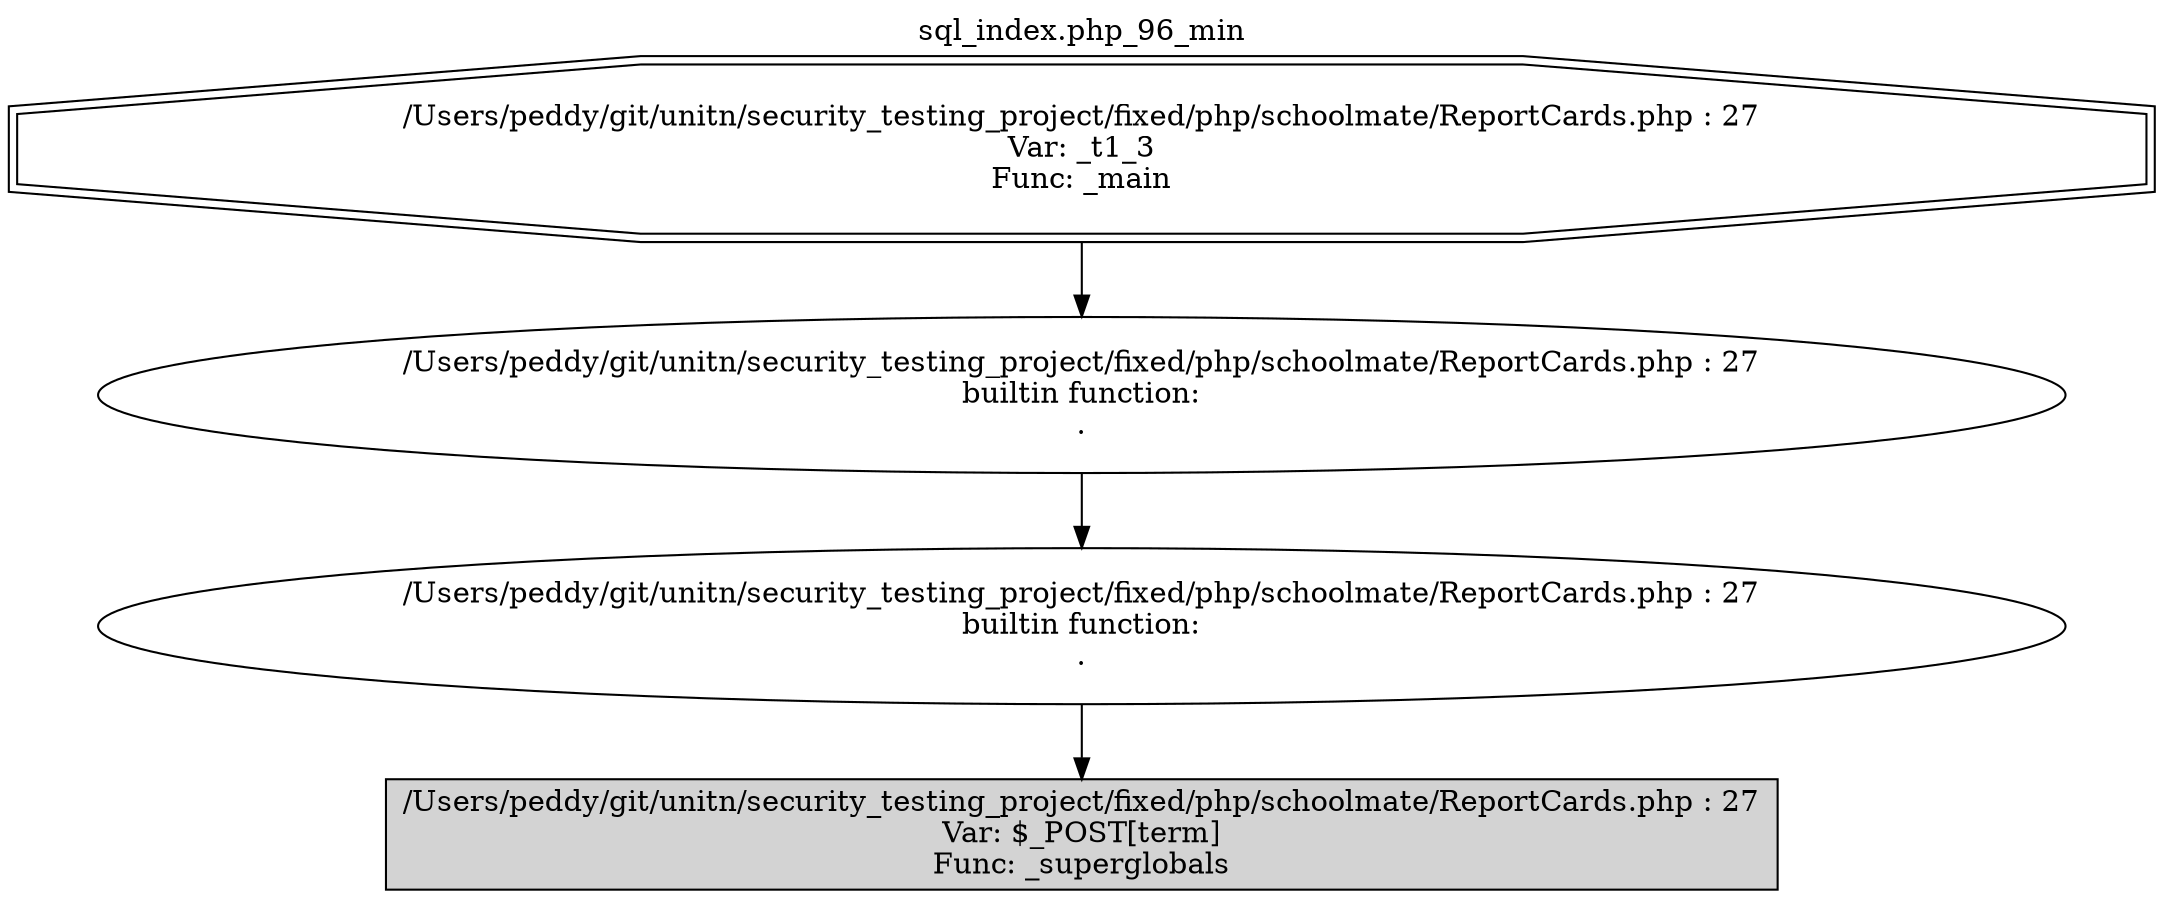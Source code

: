 digraph cfg {
  label="sql_index.php_96_min";
  labelloc=t;
  n1 [shape=doubleoctagon, label="/Users/peddy/git/unitn/security_testing_project/fixed/php/schoolmate/ReportCards.php : 27\nVar: _t1_3\nFunc: _main\n"];
  n2 [shape=ellipse, label="/Users/peddy/git/unitn/security_testing_project/fixed/php/schoolmate/ReportCards.php : 27\nbuiltin function:\n.\n"];
  n3 [shape=ellipse, label="/Users/peddy/git/unitn/security_testing_project/fixed/php/schoolmate/ReportCards.php : 27\nbuiltin function:\n.\n"];
  n4 [shape=box, label="/Users/peddy/git/unitn/security_testing_project/fixed/php/schoolmate/ReportCards.php : 27\nVar: $_POST[term]\nFunc: _superglobals\n",style=filled];
  n1 -> n2;
  n2 -> n3;
  n3 -> n4;
}
